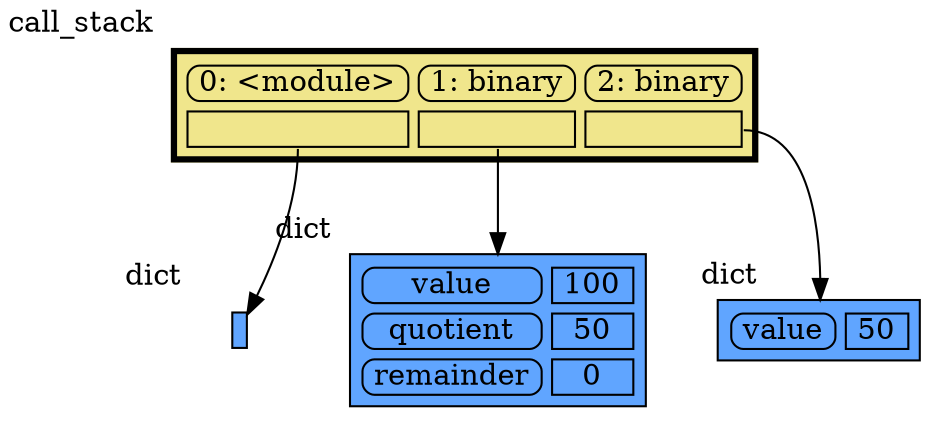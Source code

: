 digraph memory_graph {
	node [shape=plaintext]
	node135018944458368 [label=<
<TABLE BORDER="1" CELLBORDER="1" CELLSPACING="0" CELLPADDING="0" BGCOLOR="#60a5ff" PORT="table">
    <TR><TD BORDER="0"> </TD></TR>
</TABLE>
> xlabel=dict]
	node135018940187776 [label=<
<TABLE BORDER="1" CELLBORDER="1" CELLSPACING="5" CELLPADDING="0" BGCOLOR="#60a5ff" PORT="table">
    <TR><TD BORDER="1" STYLE="ROUNDED"> value </TD><TD BORDER="1"> 100 </TD></TR>
    <TR><TD BORDER="1" STYLE="ROUNDED"> quotient </TD><TD BORDER="1"> 50 </TD></TR>
    <TR><TD BORDER="1" STYLE="ROUNDED"> remainder </TD><TD BORDER="1"> 0 </TD></TR>
</TABLE>
> xlabel=dict]
	node135018940061952 [label=<
<TABLE BORDER="1" CELLBORDER="1" CELLSPACING="5" CELLPADDING="0" BGCOLOR="#60a5ff" PORT="table">
    <TR><TD BORDER="1" STYLE="ROUNDED"> value </TD><TD BORDER="1"> 50 </TD></TR>
</TABLE>
> xlabel=dict]
	node135018940284224 [label=<
<TABLE BORDER="3" CELLBORDER="1" CELLSPACING="5" CELLPADDING="0" BGCOLOR="khaki" PORT="table">
    <TR><TD BORDER="1" STYLE="ROUNDED"> 0: &lt;module&gt; </TD><TD BORDER="1" STYLE="ROUNDED"> 1: binary </TD><TD BORDER="1" STYLE="ROUNDED"> 2: binary </TD></TR>
    <TR><TD BORDER="1" PORT="ref0"> </TD><TD BORDER="1" PORT="ref1"> </TD><TD BORDER="1" PORT="ref2"> </TD></TR>
</TABLE>
> xlabel=call_stack]
	node135018940284224:ref0 -> node135018944458368:table [style=solid]
	node135018940284224:ref1 -> node135018940187776:table [style=solid]
	node135018940284224:ref2 -> node135018940061952:table [style=solid]
subgraph { rank=same; node135018944458368 -> node135018940187776 -> node135018940061952[weight=10, style=invis]; }
}
